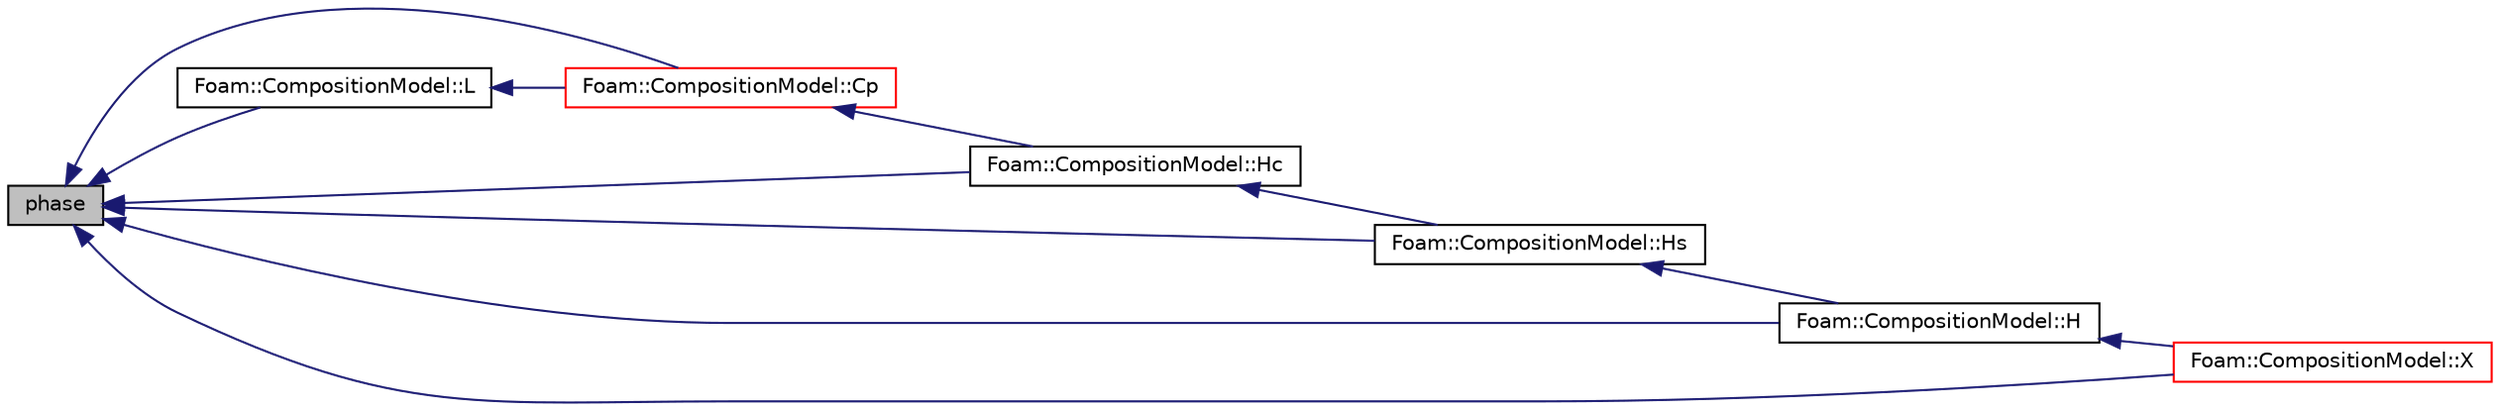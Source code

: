 digraph "phase"
{
  bgcolor="transparent";
  edge [fontname="Helvetica",fontsize="10",labelfontname="Helvetica",labelfontsize="10"];
  node [fontname="Helvetica",fontsize="10",shape=record];
  rankdir="LR";
  Node1 [label="phase",height=0.2,width=0.4,color="black", fillcolor="grey75", style="filled", fontcolor="black"];
  Node1 -> Node2 [dir="back",color="midnightblue",fontsize="10",style="solid",fontname="Helvetica"];
  Node2 [label="Foam::CompositionModel::Cp",height=0.2,width=0.4,color="red",URL="$a00337.html#a3063f4507c05978b5d0b2ac54b5438b1",tooltip="Return specific heat caoacity for the phase phaseI. "];
  Node2 -> Node3 [dir="back",color="midnightblue",fontsize="10",style="solid",fontname="Helvetica"];
  Node3 [label="Foam::CompositionModel::Hc",height=0.2,width=0.4,color="black",URL="$a00337.html#a7939e2549fcd9dfac390608313d89688",tooltip="Return chemical enthalpy for the phase phaseI. "];
  Node3 -> Node4 [dir="back",color="midnightblue",fontsize="10",style="solid",fontname="Helvetica"];
  Node4 [label="Foam::CompositionModel::Hs",height=0.2,width=0.4,color="black",URL="$a00337.html#a236b3c220fd5d0c2e3f2827e8fc9bc58",tooltip="Return sensible enthalpy for the phase phaseI. "];
  Node4 -> Node5 [dir="back",color="midnightblue",fontsize="10",style="solid",fontname="Helvetica"];
  Node5 [label="Foam::CompositionModel::H",height=0.2,width=0.4,color="black",URL="$a00337.html#a338a3d5a8c759d9c5263d7c2fa4053c7",tooltip="Return total enthalpy for the phase phaseI. "];
  Node5 -> Node6 [dir="back",color="midnightblue",fontsize="10",style="solid",fontname="Helvetica"];
  Node6 [label="Foam::CompositionModel::X",height=0.2,width=0.4,color="red",URL="$a00337.html#aac04a13759cd4bc6bef4b662e72212a0",tooltip="Return the list of phase phaseI volume fractions fractions. "];
  Node1 -> Node5 [dir="back",color="midnightblue",fontsize="10",style="solid",fontname="Helvetica"];
  Node1 -> Node3 [dir="back",color="midnightblue",fontsize="10",style="solid",fontname="Helvetica"];
  Node1 -> Node4 [dir="back",color="midnightblue",fontsize="10",style="solid",fontname="Helvetica"];
  Node1 -> Node7 [dir="back",color="midnightblue",fontsize="10",style="solid",fontname="Helvetica"];
  Node7 [label="Foam::CompositionModel::L",height=0.2,width=0.4,color="black",URL="$a00337.html#a89477d77a3219cabd4fd09e9eea2e181",tooltip="Return latent heat for the phase phaseI. "];
  Node7 -> Node2 [dir="back",color="midnightblue",fontsize="10",style="solid",fontname="Helvetica"];
  Node1 -> Node6 [dir="back",color="midnightblue",fontsize="10",style="solid",fontname="Helvetica"];
}
